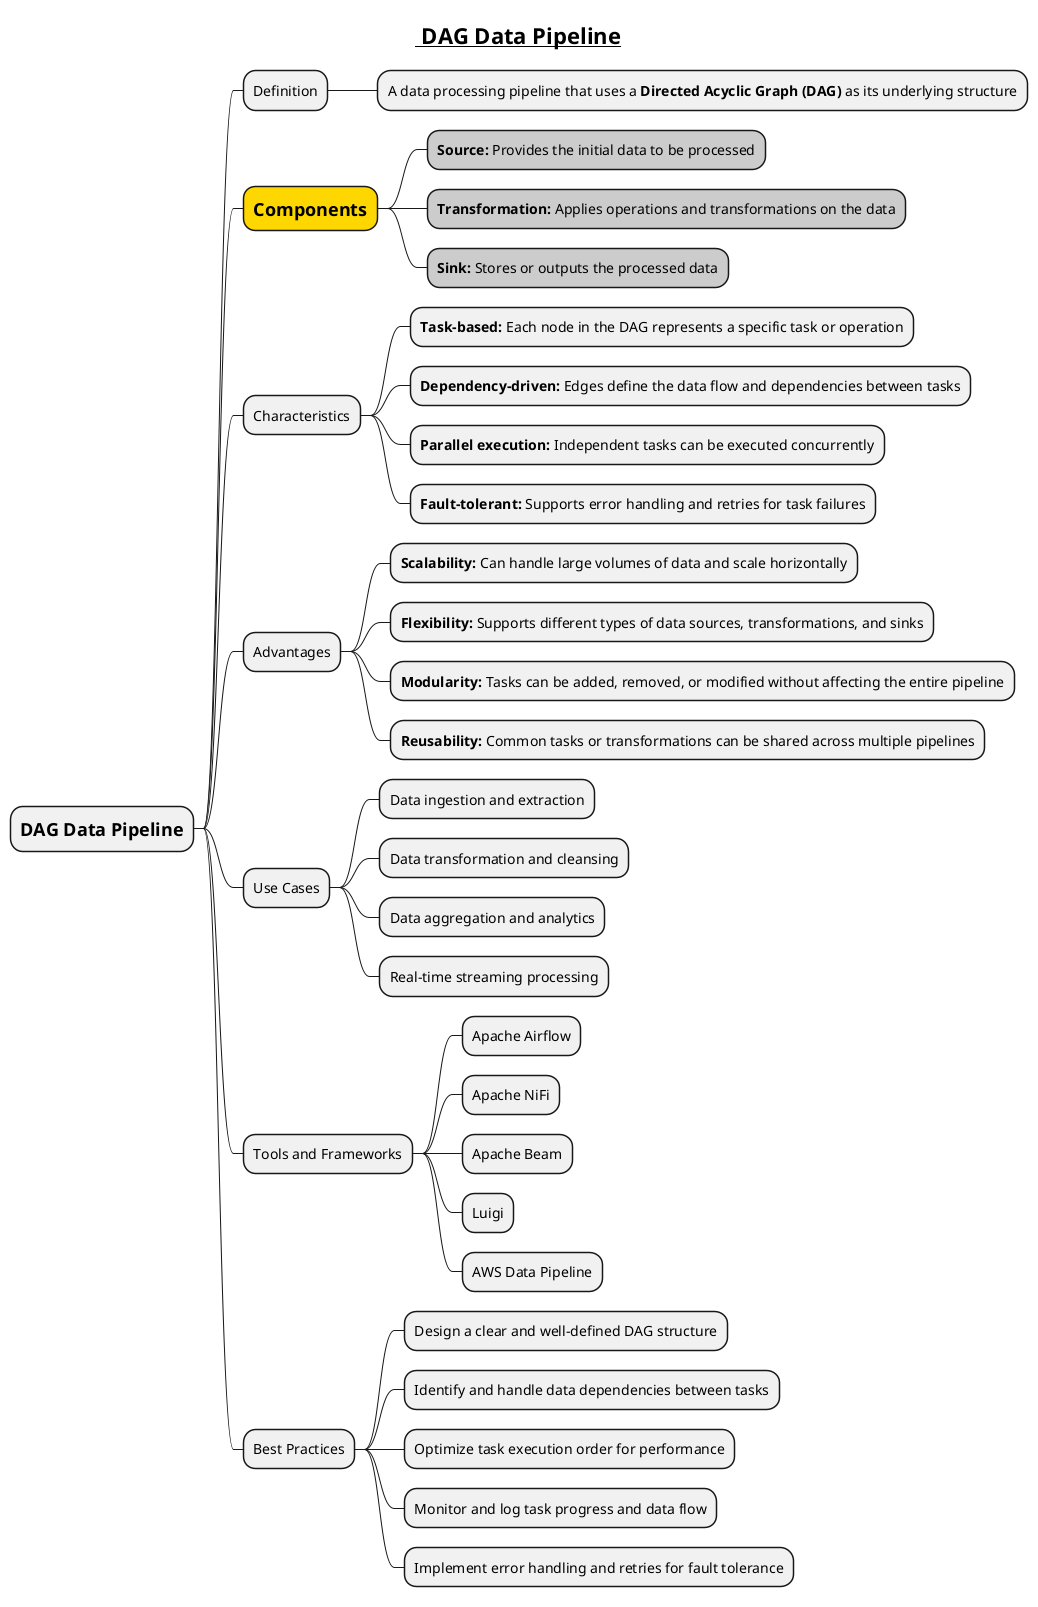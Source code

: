 @startmindmap
title =__ DAG Data Pipeline__
* =DAG Data Pipeline
** Definition
*** A data processing pipeline that uses a **Directed Acyclic Graph (DAG)** as its underlying structure
**[#gold] =Components
***[#c] **Source:** Provides the initial data to be processed
***[#c] **Transformation:** Applies operations and transformations on the data
***[#c] **Sink:** Stores or outputs the processed data
** Characteristics
*** **Task-based:** Each node in the DAG represents a specific task or operation
*** **Dependency-driven:** Edges define the data flow and dependencies between tasks
*** **Parallel execution: **Independent tasks can be executed concurrently
*** **Fault-tolerant:** Supports error handling and retries for task failures
** Advantages
*** **Scalability:** Can handle large volumes of data and scale horizontally
*** **Flexibility:** Supports different types of data sources, transformations, and sinks
*** **Modularity:** Tasks can be added, removed, or modified without affecting the entire pipeline
*** **Reusability:** Common tasks or transformations can be shared across multiple pipelines
** Use Cases
*** Data ingestion and extraction
*** Data transformation and cleansing
*** Data aggregation and analytics
*** Real-time streaming processing
** Tools and Frameworks
*** Apache Airflow
*** Apache NiFi
*** Apache Beam
*** Luigi
*** AWS Data Pipeline
** Best Practices
*** Design a clear and well-defined DAG structure
*** Identify and handle data dependencies between tasks
*** Optimize task execution order for performance
*** Monitor and log task progress and data flow
*** Implement error handling and retries for fault tolerance
@endmindmap
